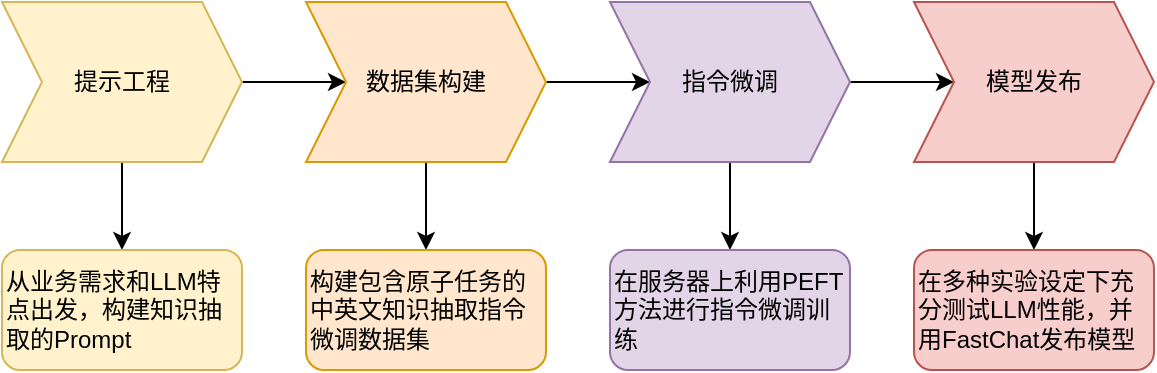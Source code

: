 <mxfile version="23.1.5" type="github">
  <diagram name="第 1 页" id="bwos8VebtCxdZY15tWJo">
    <mxGraphModel dx="1002" dy="569" grid="0" gridSize="10" guides="1" tooltips="1" connect="1" arrows="1" fold="1" page="0" pageScale="1" pageWidth="827" pageHeight="1169" math="0" shadow="0">
      <root>
        <mxCell id="0" />
        <mxCell id="1" parent="0" />
        <mxCell id="pSoo9dvZVhWbjHIKry5y-7" style="edgeStyle=orthogonalEdgeStyle;rounded=0;orthogonalLoop=1;jettySize=auto;html=1;exitX=1;exitY=0.5;exitDx=0;exitDy=0;entryX=0;entryY=0.5;entryDx=0;entryDy=0;" edge="1" parent="1" source="pSoo9dvZVhWbjHIKry5y-3" target="pSoo9dvZVhWbjHIKry5y-4">
          <mxGeometry relative="1" as="geometry" />
        </mxCell>
        <mxCell id="pSoo9dvZVhWbjHIKry5y-11" value="" style="edgeStyle=orthogonalEdgeStyle;rounded=0;orthogonalLoop=1;jettySize=auto;html=1;" edge="1" parent="1" source="pSoo9dvZVhWbjHIKry5y-3" target="pSoo9dvZVhWbjHIKry5y-10">
          <mxGeometry relative="1" as="geometry" />
        </mxCell>
        <mxCell id="pSoo9dvZVhWbjHIKry5y-3" value="提示工程" style="shape=step;perimeter=stepPerimeter;whiteSpace=wrap;html=1;fixedSize=1;fillColor=#fff2cc;strokeColor=#d6b656;" vertex="1" parent="1">
          <mxGeometry x="126" y="171" width="120" height="80" as="geometry" />
        </mxCell>
        <mxCell id="pSoo9dvZVhWbjHIKry5y-8" style="edgeStyle=orthogonalEdgeStyle;rounded=0;orthogonalLoop=1;jettySize=auto;html=1;exitX=1;exitY=0.5;exitDx=0;exitDy=0;" edge="1" parent="1" source="pSoo9dvZVhWbjHIKry5y-4" target="pSoo9dvZVhWbjHIKry5y-5">
          <mxGeometry relative="1" as="geometry" />
        </mxCell>
        <mxCell id="pSoo9dvZVhWbjHIKry5y-13" value="" style="edgeStyle=orthogonalEdgeStyle;rounded=0;orthogonalLoop=1;jettySize=auto;html=1;" edge="1" parent="1" source="pSoo9dvZVhWbjHIKry5y-4" target="pSoo9dvZVhWbjHIKry5y-12">
          <mxGeometry relative="1" as="geometry" />
        </mxCell>
        <mxCell id="pSoo9dvZVhWbjHIKry5y-4" value="数据集构建" style="shape=step;perimeter=stepPerimeter;whiteSpace=wrap;html=1;fixedSize=1;fillColor=#ffe6cc;strokeColor=#d79b00;" vertex="1" parent="1">
          <mxGeometry x="278" y="171" width="120" height="80" as="geometry" />
        </mxCell>
        <mxCell id="pSoo9dvZVhWbjHIKry5y-9" style="edgeStyle=orthogonalEdgeStyle;rounded=0;orthogonalLoop=1;jettySize=auto;html=1;exitX=1;exitY=0.5;exitDx=0;exitDy=0;" edge="1" parent="1" source="pSoo9dvZVhWbjHIKry5y-5" target="pSoo9dvZVhWbjHIKry5y-6">
          <mxGeometry relative="1" as="geometry" />
        </mxCell>
        <mxCell id="pSoo9dvZVhWbjHIKry5y-15" value="" style="edgeStyle=orthogonalEdgeStyle;rounded=0;orthogonalLoop=1;jettySize=auto;html=1;" edge="1" parent="1" source="pSoo9dvZVhWbjHIKry5y-5" target="pSoo9dvZVhWbjHIKry5y-14">
          <mxGeometry relative="1" as="geometry" />
        </mxCell>
        <mxCell id="pSoo9dvZVhWbjHIKry5y-5" value="指令微调" style="shape=step;perimeter=stepPerimeter;whiteSpace=wrap;html=1;fixedSize=1;fillColor=#e1d5e7;strokeColor=#9673a6;" vertex="1" parent="1">
          <mxGeometry x="430" y="171" width="120" height="80" as="geometry" />
        </mxCell>
        <mxCell id="pSoo9dvZVhWbjHIKry5y-17" value="" style="edgeStyle=orthogonalEdgeStyle;rounded=0;orthogonalLoop=1;jettySize=auto;html=1;" edge="1" parent="1" source="pSoo9dvZVhWbjHIKry5y-6" target="pSoo9dvZVhWbjHIKry5y-16">
          <mxGeometry relative="1" as="geometry" />
        </mxCell>
        <mxCell id="pSoo9dvZVhWbjHIKry5y-6" value="模型发布" style="shape=step;perimeter=stepPerimeter;whiteSpace=wrap;html=1;fixedSize=1;fillColor=#f8cecc;strokeColor=#b85450;" vertex="1" parent="1">
          <mxGeometry x="582" y="171" width="120" height="80" as="geometry" />
        </mxCell>
        <mxCell id="pSoo9dvZVhWbjHIKry5y-10" value="从业务需求和LLM特点出发，构建知识抽取的Prompt" style="rounded=1;whiteSpace=wrap;html=1;fillColor=#fff2cc;strokeColor=#d6b656;align=left;" vertex="1" parent="1">
          <mxGeometry x="126" y="295" width="120" height="60" as="geometry" />
        </mxCell>
        <mxCell id="pSoo9dvZVhWbjHIKry5y-12" value="构建包含原子任务的中英文知识抽取指令微调数据集" style="rounded=1;whiteSpace=wrap;html=1;fillColor=#ffe6cc;strokeColor=#d79b00;align=left;" vertex="1" parent="1">
          <mxGeometry x="278" y="295" width="120" height="60" as="geometry" />
        </mxCell>
        <mxCell id="pSoo9dvZVhWbjHIKry5y-14" value="在服务器上利用PEFT方法进行指令微调训练" style="rounded=1;whiteSpace=wrap;html=1;fillColor=#e1d5e7;strokeColor=#9673a6;align=left;" vertex="1" parent="1">
          <mxGeometry x="430" y="295" width="120" height="60" as="geometry" />
        </mxCell>
        <mxCell id="pSoo9dvZVhWbjHIKry5y-16" value="在多种实验设定下充分测试LLM性能，并用FastChat发布模型" style="rounded=1;whiteSpace=wrap;html=1;fillColor=#f8cecc;strokeColor=#b85450;align=left;" vertex="1" parent="1">
          <mxGeometry x="582" y="295" width="120" height="60" as="geometry" />
        </mxCell>
      </root>
    </mxGraphModel>
  </diagram>
</mxfile>
